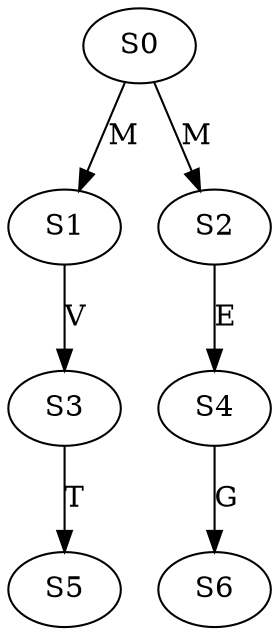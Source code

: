 strict digraph  {
	S0 -> S1 [ label = M ];
	S0 -> S2 [ label = M ];
	S1 -> S3 [ label = V ];
	S2 -> S4 [ label = E ];
	S3 -> S5 [ label = T ];
	S4 -> S6 [ label = G ];
}
